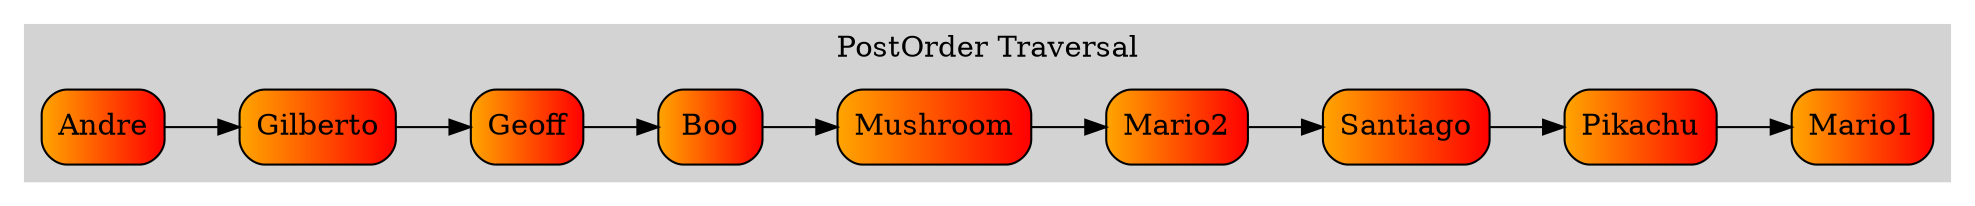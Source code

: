 digraph arbol
{
	rankdir=LR;
	ordering=out;	graph [splines=compound,nodesep=0.5];
	subgraph cluster_0{
	style=filled;
	color=lightgrey;
	labelloc=t;
	node [shape = rectangle, style="rounded,filled", fillcolor="orange:red",width=0.7,height=0.5];

	NodoAndre[label="Andre"];
	NodoGilberto[label="Gilberto"];
	NodoGeoff[label="Geoff"];
	NodoBoo[label="Boo"];
	NodoMushroom[label="Mushroom"];
	NodoMario2[label="Mario2"];
	NodoSantiago[label="Santiago"];
	NodoPikachu[label="Pikachu"];
	NodoMario1[label="Mario1"];


	NodoAndre->NodoGilberto->NodoGeoff->NodoBoo->NodoMushroom->NodoMario2->NodoSantiago->NodoPikachu->NodoMario1;

	label="PostOrder Traversal";
	}
}
